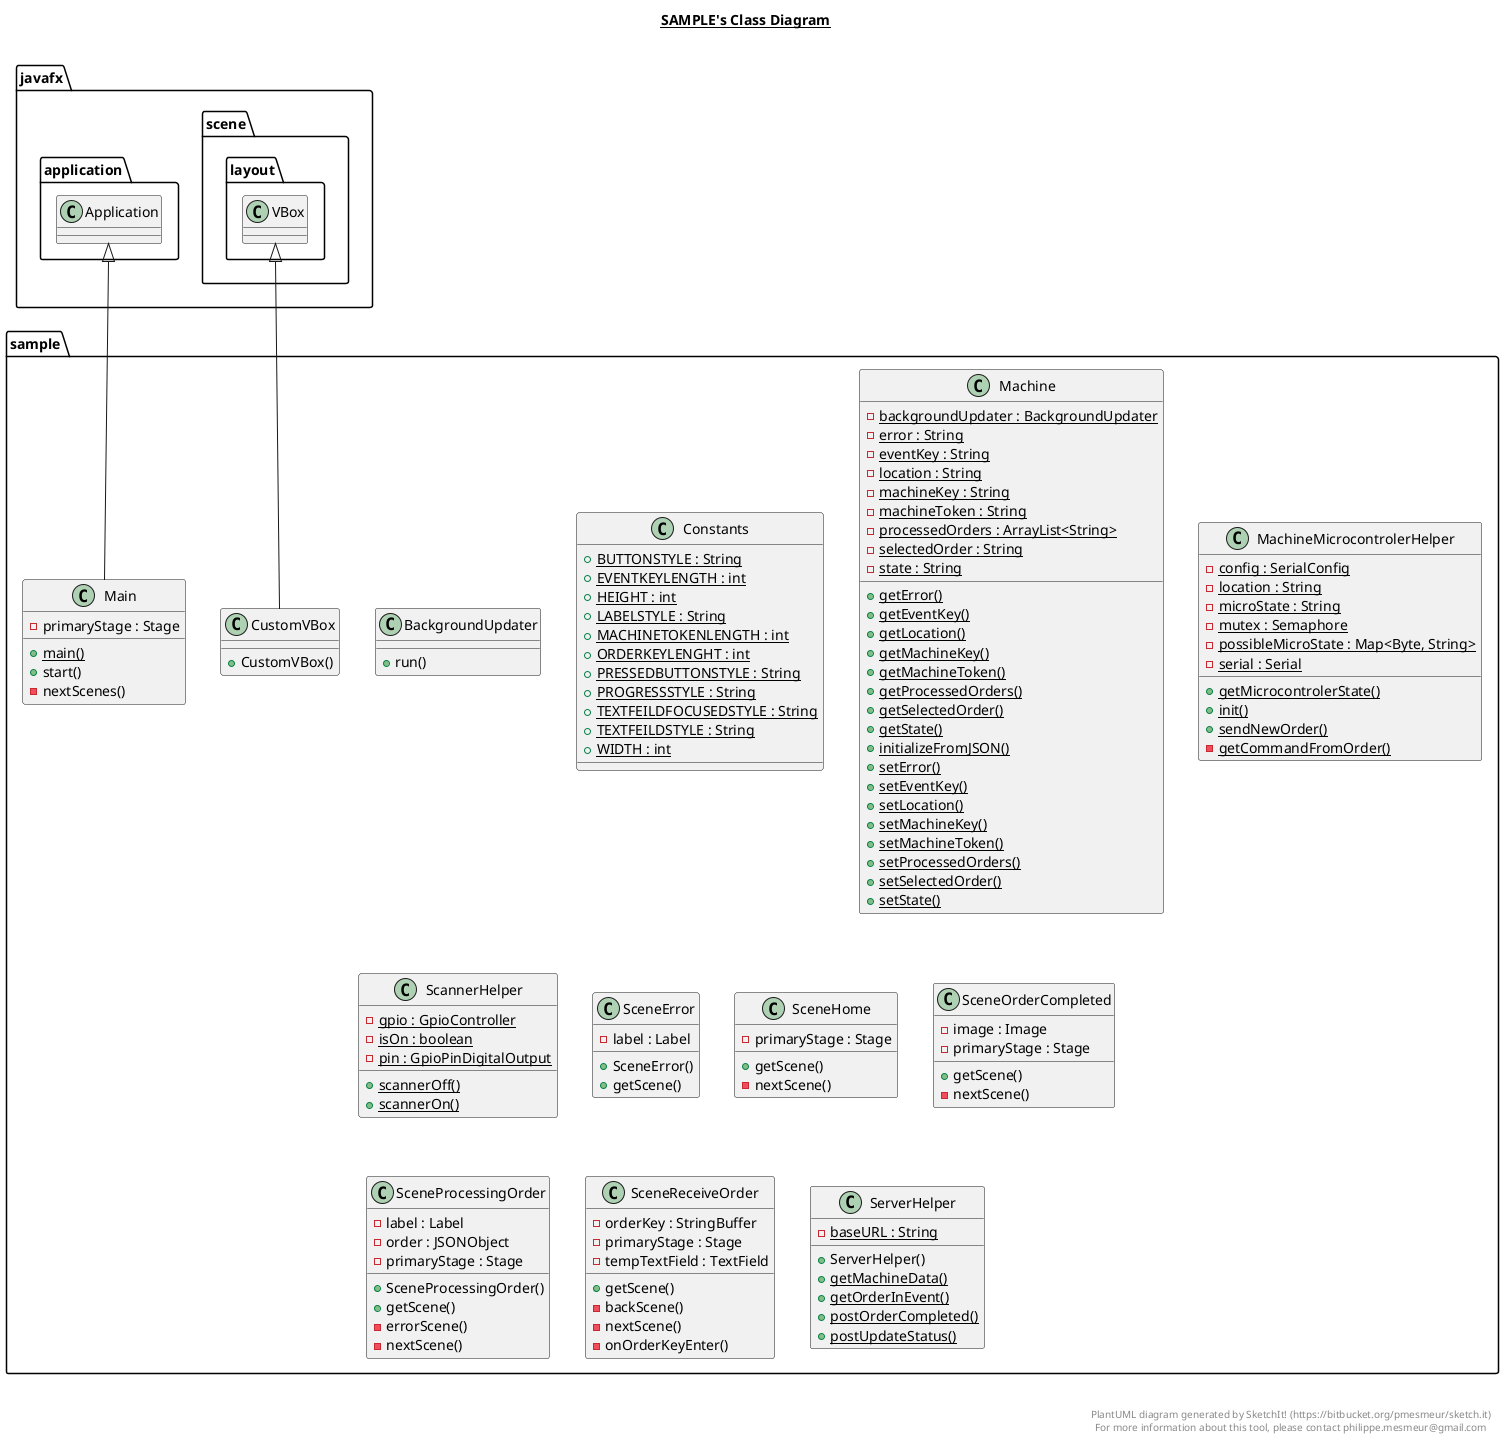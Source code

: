@startuml

title __SAMPLE's Class Diagram__\n

  namespace sample {
    class sample.BackgroundUpdater {
        + run()
    }
  }
  

  namespace sample {
    class sample.Constants {
        {static} + BUTTONSTYLE : String
        {static} + EVENTKEYLENGTH : int
        {static} + HEIGHT : int
        {static} + LABELSTYLE : String
        {static} + MACHINETOKENLENGTH : int
        {static} + ORDERKEYLENGHT : int
        {static} + PRESSEDBUTTONSTYLE : String
        {static} + PROGRESSSTYLE : String
        {static} + TEXTFEILDFOCUSEDSTYLE : String
        {static} + TEXTFEILDSTYLE : String
        {static} + WIDTH : int
    }
  }
  

  namespace sample {
    class sample.CustomVBox {
        + CustomVBox()
    }
  }
  

  namespace sample {
    class sample.Machine {
        {static} - backgroundUpdater : BackgroundUpdater
        {static} - error : String
        {static} - eventKey : String
        {static} - location : String
        {static} - machineKey : String
        {static} - machineToken : String
        {static} - processedOrders : ArrayList<String>
        {static} - selectedOrder : String
        {static} - state : String
        {static} + getError()
        {static} + getEventKey()
        {static} + getLocation()
        {static} + getMachineKey()
        {static} + getMachineToken()
        {static} + getProcessedOrders()
        {static} + getSelectedOrder()
        {static} + getState()
        {static} + initializeFromJSON()
        {static} + setError()
        {static} + setEventKey()
        {static} + setLocation()
        {static} + setMachineKey()
        {static} + setMachineToken()
        {static} + setProcessedOrders()
        {static} + setSelectedOrder()
        {static} + setState()
    }
  }
  

  namespace sample {
    class sample.MachineMicrocontrolerHelper {
        {static} - config : SerialConfig
        {static} - location : String
        {static} - microState : String
        {static} - mutex : Semaphore
        {static} - possibleMicroState : Map<Byte, String>
        {static} - serial : Serial
        {static} + getMicrocontrolerState()
        {static} + init()
        {static} + sendNewOrder()
        {static} - getCommandFromOrder()
    }
  }
  

  namespace sample {
    class sample.Main {
        - primaryStage : Stage
        {static} + main()
        + start()
        - nextScenes()
    }
  }
  

  namespace sample {
    class sample.ScannerHelper {
        {static} - gpio : GpioController
        {static} - isOn : boolean
        {static} - pin : GpioPinDigitalOutput
        {static} + scannerOff()
        {static} + scannerOn()
    }
  }
  

  namespace sample {
    class sample.SceneError {
        - label : Label
        + SceneError()
        + getScene()
    }
  }
  

  namespace sample {
    class sample.SceneHome {
        - primaryStage : Stage
        + getScene()
        - nextScene()
    }
  }
  

  namespace sample {
    class sample.SceneOrderCompleted {
        - image : Image
        - primaryStage : Stage
        + getScene()
        - nextScene()
    }
  }
  

  namespace sample {
    class sample.SceneProcessingOrder {
        - label : Label
        - order : JSONObject
        - primaryStage : Stage
        + SceneProcessingOrder()
        + getScene()
        - errorScene()
        - nextScene()
    }
  }
  

  namespace sample {
    class sample.SceneReceiveOrder {
        - orderKey : StringBuffer
        - primaryStage : Stage
        - tempTextField : TextField
        + getScene()
        - backScene()
        - nextScene()
        - onOrderKeyEnter()
    }
  }
  

  namespace sample {
    class sample.ServerHelper {
        {static} - baseURL : String
        + ServerHelper()
        {static} + getMachineData()
        {static} + getOrderInEvent()
        {static} + postOrderCompleted()
        {static} + postUpdateStatus()
    }
  }
  

  sample.CustomVBox -up-|> javafx.scene.layout.VBox
  sample.Main -up-|> javafx.application.Application


right footer


PlantUML diagram generated by SketchIt! (https://bitbucket.org/pmesmeur/sketch.it)
For more information about this tool, please contact philippe.mesmeur@gmail.com
endfooter

@enduml
